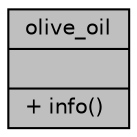 digraph "olive_oil"
{
 // LATEX_PDF_SIZE
  bgcolor="transparent";
  edge [fontname="Helvetica",fontsize="10",labelfontname="Helvetica",labelfontsize="10"];
  node [fontname="Helvetica",fontsize="10",shape=record];
  Node1 [label="{olive_oil\n||+ info()\l}",height=0.2,width=0.4,color="black", fillcolor="grey75", style="filled", fontcolor="black",tooltip="Оливковое масло"];
}

